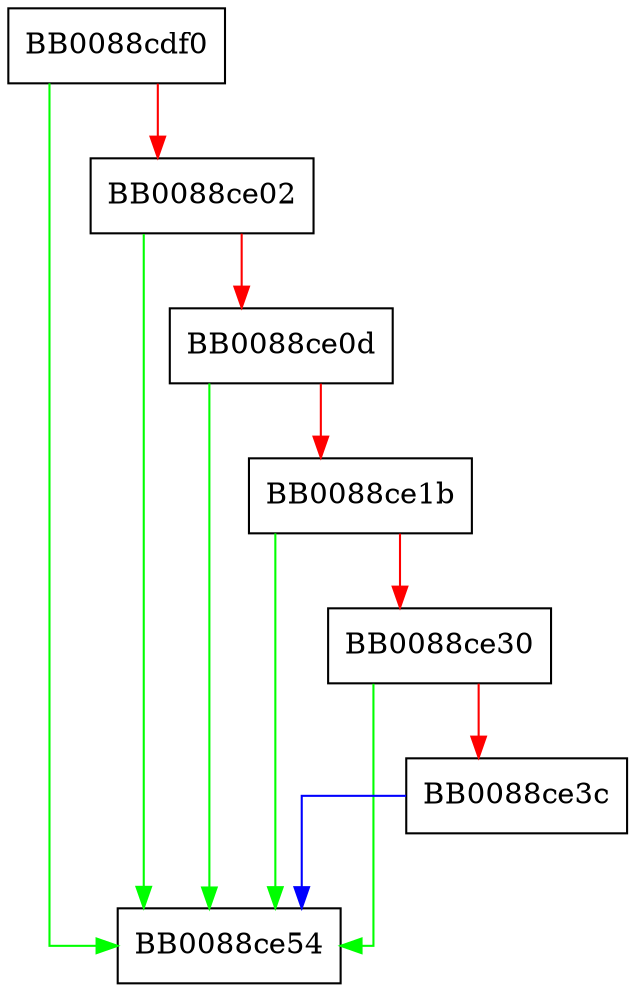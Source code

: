 digraph rawmemchr {
  node [shape="box"];
  graph [splines=ortho];
  BB0088cdf0 -> BB0088ce54 [color="green"];
  BB0088cdf0 -> BB0088ce02 [color="red"];
  BB0088ce02 -> BB0088ce54 [color="green"];
  BB0088ce02 -> BB0088ce0d [color="red"];
  BB0088ce0d -> BB0088ce54 [color="green"];
  BB0088ce0d -> BB0088ce1b [color="red"];
  BB0088ce1b -> BB0088ce54 [color="green"];
  BB0088ce1b -> BB0088ce30 [color="red"];
  BB0088ce30 -> BB0088ce54 [color="green"];
  BB0088ce30 -> BB0088ce3c [color="red"];
  BB0088ce3c -> BB0088ce54 [color="blue"];
}